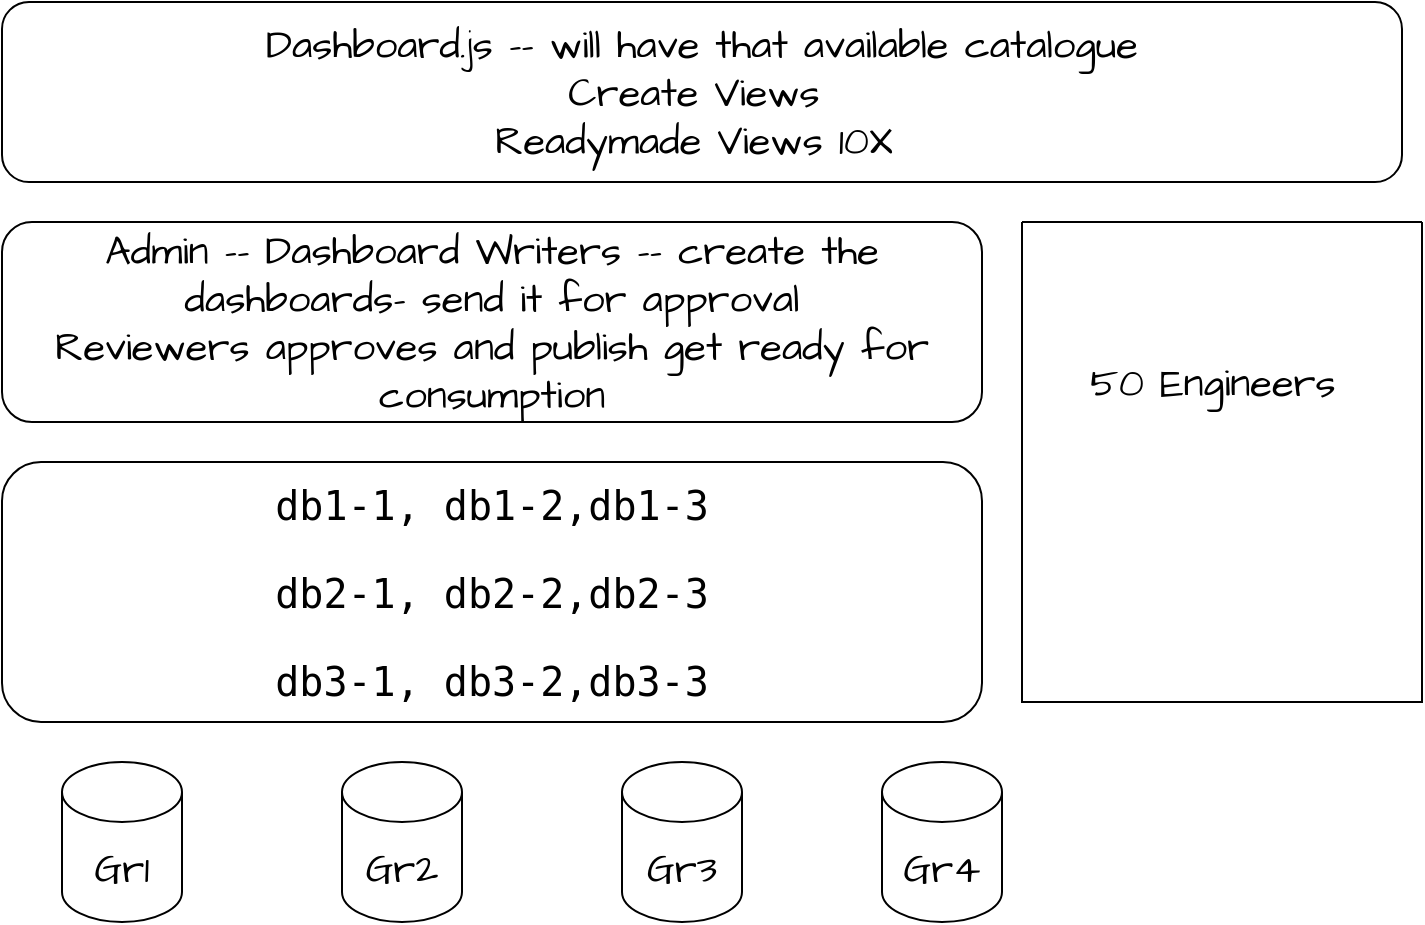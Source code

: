 <mxfile>
    <diagram id="nAW8TVtmyQRJXyLAPGmM" name="Page-1">
        <mxGraphModel dx="596" dy="716" grid="0" gridSize="10" guides="0" tooltips="1" connect="1" arrows="1" fold="1" page="0" pageScale="1" pageWidth="1169" pageHeight="1654" math="0" shadow="0">
            <root>
                <mxCell id="0"/>
                <mxCell id="1" parent="0"/>
                <mxCell id="3" value="Gr1" style="shape=cylinder3;whiteSpace=wrap;html=1;boundedLbl=1;backgroundOutline=1;size=15;hachureGap=4;fontFamily=Architects Daughter;fontSource=https%3A%2F%2Ffonts.googleapis.com%2Fcss%3Ffamily%3DArchitects%2BDaughter;fontSize=20;" vertex="1" parent="1">
                    <mxGeometry x="220" y="160" width="60" height="80" as="geometry"/>
                </mxCell>
                <mxCell id="4" value="Gr2" style="shape=cylinder3;whiteSpace=wrap;html=1;boundedLbl=1;backgroundOutline=1;size=15;hachureGap=4;fontFamily=Architects Daughter;fontSource=https%3A%2F%2Ffonts.googleapis.com%2Fcss%3Ffamily%3DArchitects%2BDaughter;fontSize=20;" vertex="1" parent="1">
                    <mxGeometry x="360" y="160" width="60" height="80" as="geometry"/>
                </mxCell>
                <mxCell id="5" value="Gr3" style="shape=cylinder3;whiteSpace=wrap;html=1;boundedLbl=1;backgroundOutline=1;size=15;hachureGap=4;fontFamily=Architects Daughter;fontSource=https%3A%2F%2Ffonts.googleapis.com%2Fcss%3Ffamily%3DArchitects%2BDaughter;fontSize=20;" vertex="1" parent="1">
                    <mxGeometry x="500" y="160" width="60" height="80" as="geometry"/>
                </mxCell>
                <mxCell id="6" value="Gr4" style="shape=cylinder3;whiteSpace=wrap;html=1;boundedLbl=1;backgroundOutline=1;size=15;hachureGap=4;fontFamily=Architects Daughter;fontSource=https%3A%2F%2Ffonts.googleapis.com%2Fcss%3Ffamily%3DArchitects%2BDaughter;fontSize=20;" vertex="1" parent="1">
                    <mxGeometry x="630" y="160" width="60" height="80" as="geometry"/>
                </mxCell>
                <mxCell id="7" value="&lt;pre&gt;db1-1, db1-2,db1-3&lt;/pre&gt;&lt;pre&gt;&lt;pre style=&quot;border-color: var(--border-color);&quot;&gt;db2-1, db2-2,db2-3&lt;/pre&gt;&lt;pre style=&quot;border-color: var(--border-color);&quot;&gt;db3-1, db3-2,db3-3&lt;/pre&gt;&lt;/pre&gt;" style="rounded=1;whiteSpace=wrap;html=1;hachureGap=4;fontFamily=Architects Daughter;fontSource=https%3A%2F%2Ffonts.googleapis.com%2Fcss%3Ffamily%3DArchitects%2BDaughter;fontSize=20;" vertex="1" parent="1">
                    <mxGeometry x="190" y="10" width="490" height="130" as="geometry"/>
                </mxCell>
                <mxCell id="8" value="Admin -- Dashboard Writers -- create the dashboards- send it for approval&lt;br&gt;Reviewers approves and publish get ready for consumption" style="rounded=1;whiteSpace=wrap;html=1;hachureGap=4;fontFamily=Architects Daughter;fontSource=https%3A%2F%2Ffonts.googleapis.com%2Fcss%3Ffamily%3DArchitects%2BDaughter;fontSize=20;" vertex="1" parent="1">
                    <mxGeometry x="190" y="-110" width="490" height="100" as="geometry"/>
                </mxCell>
                <mxCell id="9" value="Dashboard.js -- will have that available catalogue&lt;br&gt;Create Views&amp;nbsp;&lt;br&gt;Readymade Views 10X&amp;nbsp;" style="rounded=1;whiteSpace=wrap;html=1;hachureGap=4;fontFamily=Architects Daughter;fontSource=https%3A%2F%2Ffonts.googleapis.com%2Fcss%3Ffamily%3DArchitects%2BDaughter;fontSize=20;" vertex="1" parent="1">
                    <mxGeometry x="190" y="-220" width="700" height="90" as="geometry"/>
                </mxCell>
                <mxCell id="11" value="" style="swimlane;startSize=0;hachureGap=4;fontFamily=Architects Daughter;fontSource=https%3A%2F%2Ffonts.googleapis.com%2Fcss%3Ffamily%3DArchitects%2BDaughter;fontSize=20;" vertex="1" parent="1">
                    <mxGeometry x="700" y="-110" width="200" height="240" as="geometry"/>
                </mxCell>
                <mxCell id="12" value="50 Engineers" style="text;html=1;align=center;verticalAlign=middle;resizable=0;points=[];autosize=1;strokeColor=none;fillColor=none;fontSize=20;fontFamily=Architects Daughter;hachureGap=4;fontSource=https%3A%2F%2Ffonts.googleapis.com%2Fcss%3Ffamily%3DArchitects%2BDaughter;" vertex="1" parent="11">
                    <mxGeometry x="20" y="60" width="150" height="40" as="geometry"/>
                </mxCell>
            </root>
        </mxGraphModel>
    </diagram>
</mxfile>